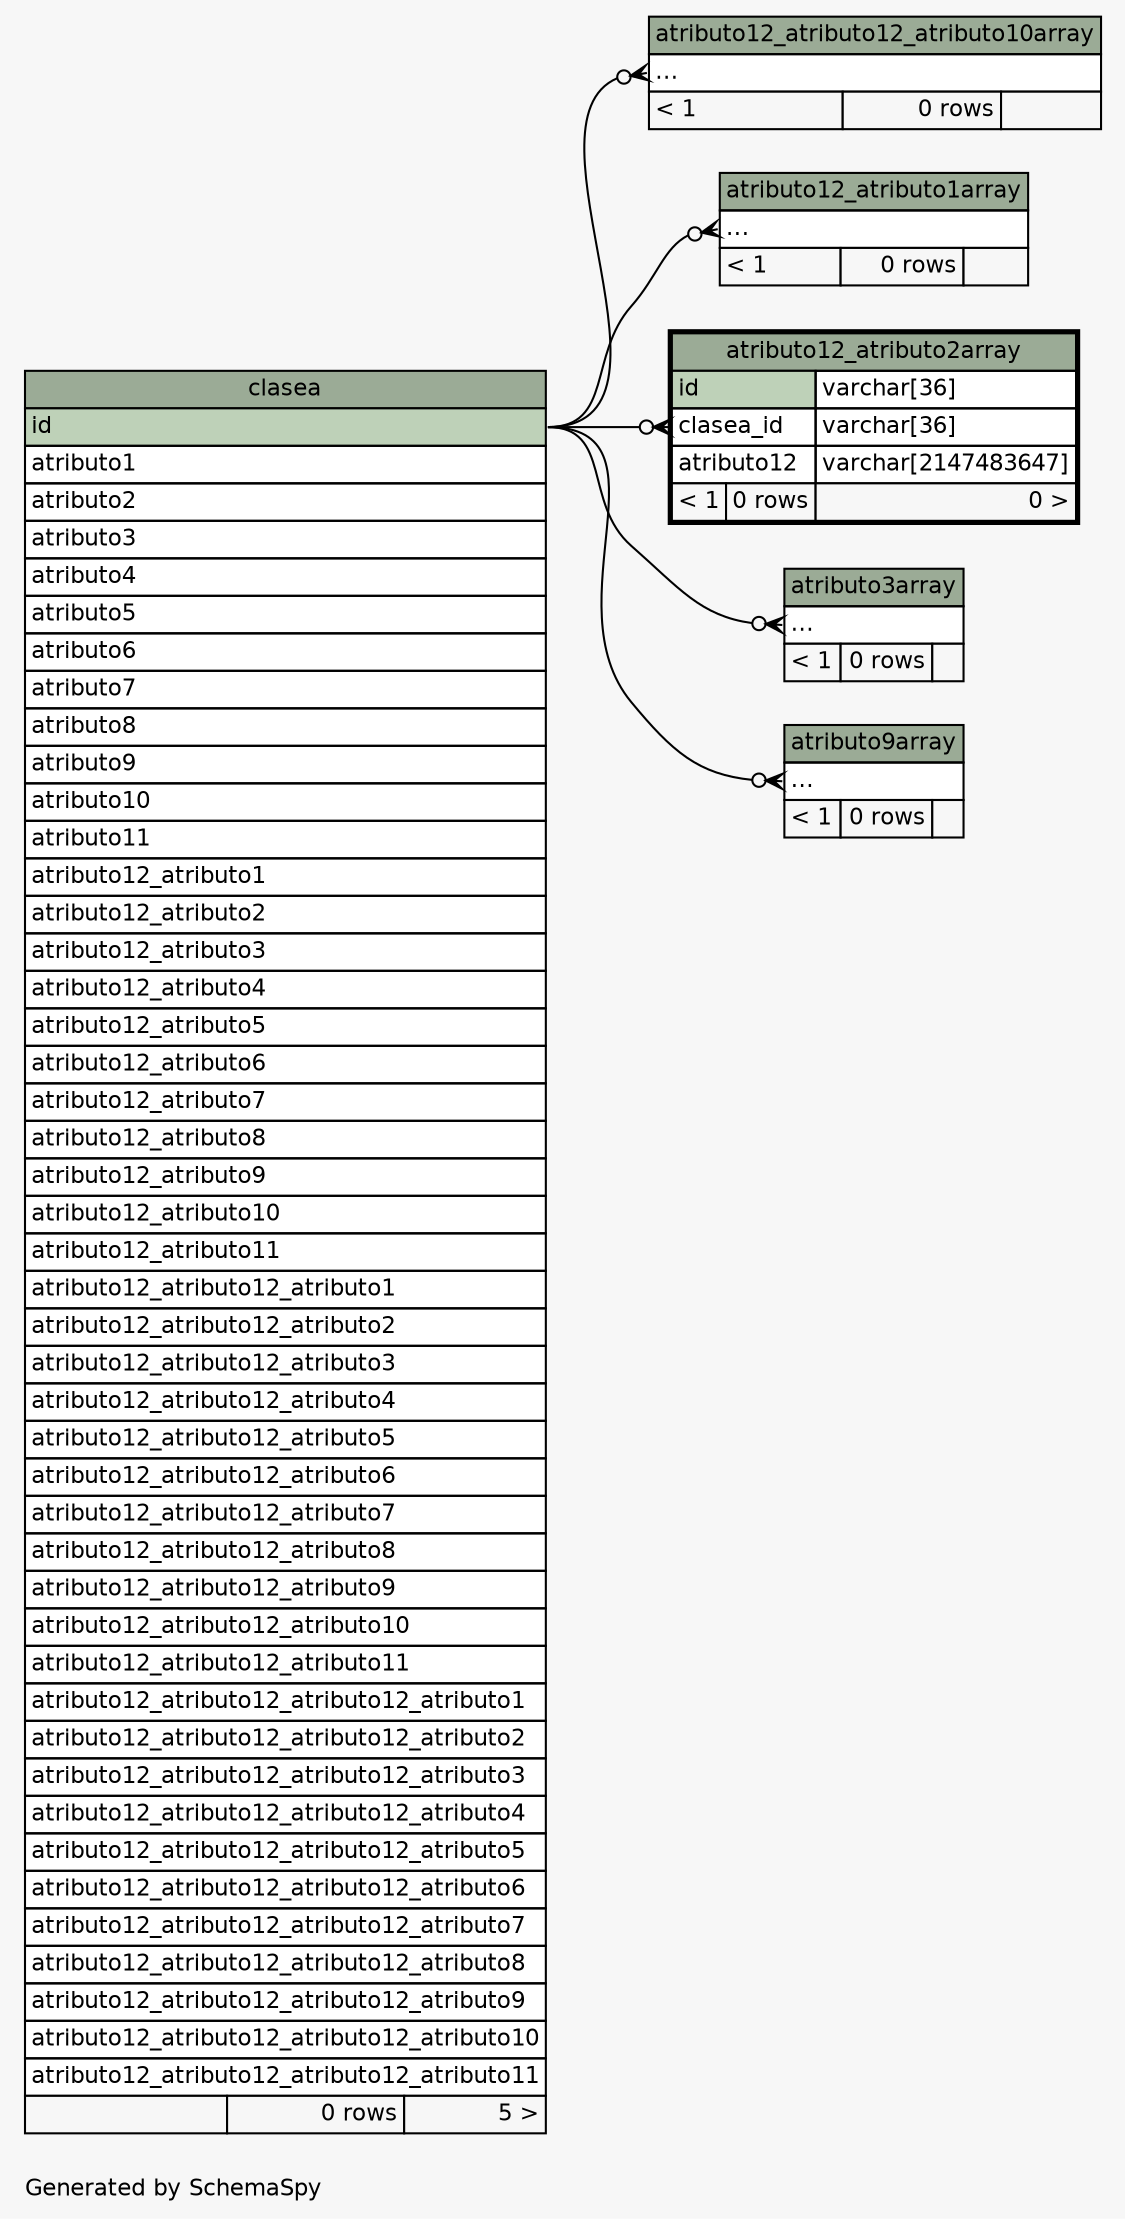 // dot 2.38.0 on Windows 10 10.0
// SchemaSpy rev 590
digraph "twoDegreesRelationshipsDiagram" {
  graph [
    rankdir="RL"
    bgcolor="#f7f7f7"
    label="\nGenerated by SchemaSpy"
    labeljust="l"
    nodesep="0.18"
    ranksep="0.46"
    fontname="Helvetica"
    fontsize="11"
  ];
  node [
    fontname="Helvetica"
    fontsize="11"
    shape="plaintext"
  ];
  edge [
    arrowsize="0.8"
  ];
  "atributo12_atributo12_atributo10array":"elipses":w -> "clasea":"id":e [arrowhead=none dir=back arrowtail=crowodot];
  "atributo12_atributo1array":"elipses":w -> "clasea":"id":e [arrowhead=none dir=back arrowtail=crowodot];
  "atributo12_atributo2array":"clasea_id":w -> "clasea":"id":e [arrowhead=none dir=back arrowtail=crowodot];
  "atributo3array":"elipses":w -> "clasea":"id":e [arrowhead=none dir=back arrowtail=crowodot];
  "atributo9array":"elipses":w -> "clasea":"id":e [arrowhead=none dir=back arrowtail=crowodot];
  "atributo12_atributo12_atributo10array" [
    label=<
    <TABLE BORDER="0" CELLBORDER="1" CELLSPACING="0" BGCOLOR="#ffffff">
      <TR><TD COLSPAN="3" BGCOLOR="#9bab96" ALIGN="CENTER">atributo12_atributo12_atributo10array</TD></TR>
      <TR><TD PORT="elipses" COLSPAN="3" ALIGN="LEFT">...</TD></TR>
      <TR><TD ALIGN="LEFT" BGCOLOR="#f7f7f7">&lt; 1</TD><TD ALIGN="RIGHT" BGCOLOR="#f7f7f7">0 rows</TD><TD ALIGN="RIGHT" BGCOLOR="#f7f7f7">  </TD></TR>
    </TABLE>>
    URL="atributo12_atributo12_atributo10array.html"
    tooltip="atributo12_atributo12_atributo10array"
  ];
  "atributo12_atributo1array" [
    label=<
    <TABLE BORDER="0" CELLBORDER="1" CELLSPACING="0" BGCOLOR="#ffffff">
      <TR><TD COLSPAN="3" BGCOLOR="#9bab96" ALIGN="CENTER">atributo12_atributo1array</TD></TR>
      <TR><TD PORT="elipses" COLSPAN="3" ALIGN="LEFT">...</TD></TR>
      <TR><TD ALIGN="LEFT" BGCOLOR="#f7f7f7">&lt; 1</TD><TD ALIGN="RIGHT" BGCOLOR="#f7f7f7">0 rows</TD><TD ALIGN="RIGHT" BGCOLOR="#f7f7f7">  </TD></TR>
    </TABLE>>
    URL="atributo12_atributo1array.html"
    tooltip="atributo12_atributo1array"
  ];
  "atributo12_atributo2array" [
    label=<
    <TABLE BORDER="2" CELLBORDER="1" CELLSPACING="0" BGCOLOR="#ffffff">
      <TR><TD COLSPAN="3" BGCOLOR="#9bab96" ALIGN="CENTER">atributo12_atributo2array</TD></TR>
      <TR><TD PORT="id" COLSPAN="2" BGCOLOR="#bed1b8" ALIGN="LEFT">id</TD><TD PORT="id.type" ALIGN="LEFT">varchar[36]</TD></TR>
      <TR><TD PORT="clasea_id" COLSPAN="2" ALIGN="LEFT">clasea_id</TD><TD PORT="clasea_id.type" ALIGN="LEFT">varchar[36]</TD></TR>
      <TR><TD PORT="atributo12" COLSPAN="2" ALIGN="LEFT">atributo12</TD><TD PORT="atributo12.type" ALIGN="LEFT">varchar[2147483647]</TD></TR>
      <TR><TD ALIGN="LEFT" BGCOLOR="#f7f7f7">&lt; 1</TD><TD ALIGN="RIGHT" BGCOLOR="#f7f7f7">0 rows</TD><TD ALIGN="RIGHT" BGCOLOR="#f7f7f7">0 &gt;</TD></TR>
    </TABLE>>
    URL="atributo12_atributo2array.html"
    tooltip="atributo12_atributo2array"
  ];
  "atributo3array" [
    label=<
    <TABLE BORDER="0" CELLBORDER="1" CELLSPACING="0" BGCOLOR="#ffffff">
      <TR><TD COLSPAN="3" BGCOLOR="#9bab96" ALIGN="CENTER">atributo3array</TD></TR>
      <TR><TD PORT="elipses" COLSPAN="3" ALIGN="LEFT">...</TD></TR>
      <TR><TD ALIGN="LEFT" BGCOLOR="#f7f7f7">&lt; 1</TD><TD ALIGN="RIGHT" BGCOLOR="#f7f7f7">0 rows</TD><TD ALIGN="RIGHT" BGCOLOR="#f7f7f7">  </TD></TR>
    </TABLE>>
    URL="atributo3array.html"
    tooltip="atributo3array"
  ];
  "atributo9array" [
    label=<
    <TABLE BORDER="0" CELLBORDER="1" CELLSPACING="0" BGCOLOR="#ffffff">
      <TR><TD COLSPAN="3" BGCOLOR="#9bab96" ALIGN="CENTER">atributo9array</TD></TR>
      <TR><TD PORT="elipses" COLSPAN="3" ALIGN="LEFT">...</TD></TR>
      <TR><TD ALIGN="LEFT" BGCOLOR="#f7f7f7">&lt; 1</TD><TD ALIGN="RIGHT" BGCOLOR="#f7f7f7">0 rows</TD><TD ALIGN="RIGHT" BGCOLOR="#f7f7f7">  </TD></TR>
    </TABLE>>
    URL="atributo9array.html"
    tooltip="atributo9array"
  ];
  "clasea" [
    label=<
    <TABLE BORDER="0" CELLBORDER="1" CELLSPACING="0" BGCOLOR="#ffffff">
      <TR><TD COLSPAN="3" BGCOLOR="#9bab96" ALIGN="CENTER">clasea</TD></TR>
      <TR><TD PORT="id" COLSPAN="3" BGCOLOR="#bed1b8" ALIGN="LEFT">id</TD></TR>
      <TR><TD PORT="atributo1" COLSPAN="3" ALIGN="LEFT">atributo1</TD></TR>
      <TR><TD PORT="atributo2" COLSPAN="3" ALIGN="LEFT">atributo2</TD></TR>
      <TR><TD PORT="atributo3" COLSPAN="3" ALIGN="LEFT">atributo3</TD></TR>
      <TR><TD PORT="atributo4" COLSPAN="3" ALIGN="LEFT">atributo4</TD></TR>
      <TR><TD PORT="atributo5" COLSPAN="3" ALIGN="LEFT">atributo5</TD></TR>
      <TR><TD PORT="atributo6" COLSPAN="3" ALIGN="LEFT">atributo6</TD></TR>
      <TR><TD PORT="atributo7" COLSPAN="3" ALIGN="LEFT">atributo7</TD></TR>
      <TR><TD PORT="atributo8" COLSPAN="3" ALIGN="LEFT">atributo8</TD></TR>
      <TR><TD PORT="atributo9" COLSPAN="3" ALIGN="LEFT">atributo9</TD></TR>
      <TR><TD PORT="atributo10" COLSPAN="3" ALIGN="LEFT">atributo10</TD></TR>
      <TR><TD PORT="atributo11" COLSPAN="3" ALIGN="LEFT">atributo11</TD></TR>
      <TR><TD PORT="atributo12_atributo1" COLSPAN="3" ALIGN="LEFT">atributo12_atributo1</TD></TR>
      <TR><TD PORT="atributo12_atributo2" COLSPAN="3" ALIGN="LEFT">atributo12_atributo2</TD></TR>
      <TR><TD PORT="atributo12_atributo3" COLSPAN="3" ALIGN="LEFT">atributo12_atributo3</TD></TR>
      <TR><TD PORT="atributo12_atributo4" COLSPAN="3" ALIGN="LEFT">atributo12_atributo4</TD></TR>
      <TR><TD PORT="atributo12_atributo5" COLSPAN="3" ALIGN="LEFT">atributo12_atributo5</TD></TR>
      <TR><TD PORT="atributo12_atributo6" COLSPAN="3" ALIGN="LEFT">atributo12_atributo6</TD></TR>
      <TR><TD PORT="atributo12_atributo7" COLSPAN="3" ALIGN="LEFT">atributo12_atributo7</TD></TR>
      <TR><TD PORT="atributo12_atributo8" COLSPAN="3" ALIGN="LEFT">atributo12_atributo8</TD></TR>
      <TR><TD PORT="atributo12_atributo9" COLSPAN="3" ALIGN="LEFT">atributo12_atributo9</TD></TR>
      <TR><TD PORT="atributo12_atributo10" COLSPAN="3" ALIGN="LEFT">atributo12_atributo10</TD></TR>
      <TR><TD PORT="atributo12_atributo11" COLSPAN="3" ALIGN="LEFT">atributo12_atributo11</TD></TR>
      <TR><TD PORT="atributo12_atributo12_atributo1" COLSPAN="3" ALIGN="LEFT">atributo12_atributo12_atributo1</TD></TR>
      <TR><TD PORT="atributo12_atributo12_atributo2" COLSPAN="3" ALIGN="LEFT">atributo12_atributo12_atributo2</TD></TR>
      <TR><TD PORT="atributo12_atributo12_atributo3" COLSPAN="3" ALIGN="LEFT">atributo12_atributo12_atributo3</TD></TR>
      <TR><TD PORT="atributo12_atributo12_atributo4" COLSPAN="3" ALIGN="LEFT">atributo12_atributo12_atributo4</TD></TR>
      <TR><TD PORT="atributo12_atributo12_atributo5" COLSPAN="3" ALIGN="LEFT">atributo12_atributo12_atributo5</TD></TR>
      <TR><TD PORT="atributo12_atributo12_atributo6" COLSPAN="3" ALIGN="LEFT">atributo12_atributo12_atributo6</TD></TR>
      <TR><TD PORT="atributo12_atributo12_atributo7" COLSPAN="3" ALIGN="LEFT">atributo12_atributo12_atributo7</TD></TR>
      <TR><TD PORT="atributo12_atributo12_atributo8" COLSPAN="3" ALIGN="LEFT">atributo12_atributo12_atributo8</TD></TR>
      <TR><TD PORT="atributo12_atributo12_atributo9" COLSPAN="3" ALIGN="LEFT">atributo12_atributo12_atributo9</TD></TR>
      <TR><TD PORT="atributo12_atributo12_atributo10" COLSPAN="3" ALIGN="LEFT">atributo12_atributo12_atributo10</TD></TR>
      <TR><TD PORT="atributo12_atributo12_atributo11" COLSPAN="3" ALIGN="LEFT">atributo12_atributo12_atributo11</TD></TR>
      <TR><TD PORT="atributo12_atributo12_atributo12_atributo1" COLSPAN="3" ALIGN="LEFT">atributo12_atributo12_atributo12_atributo1</TD></TR>
      <TR><TD PORT="atributo12_atributo12_atributo12_atributo2" COLSPAN="3" ALIGN="LEFT">atributo12_atributo12_atributo12_atributo2</TD></TR>
      <TR><TD PORT="atributo12_atributo12_atributo12_atributo3" COLSPAN="3" ALIGN="LEFT">atributo12_atributo12_atributo12_atributo3</TD></TR>
      <TR><TD PORT="atributo12_atributo12_atributo12_atributo4" COLSPAN="3" ALIGN="LEFT">atributo12_atributo12_atributo12_atributo4</TD></TR>
      <TR><TD PORT="atributo12_atributo12_atributo12_atributo5" COLSPAN="3" ALIGN="LEFT">atributo12_atributo12_atributo12_atributo5</TD></TR>
      <TR><TD PORT="atributo12_atributo12_atributo12_atributo6" COLSPAN="3" ALIGN="LEFT">atributo12_atributo12_atributo12_atributo6</TD></TR>
      <TR><TD PORT="atributo12_atributo12_atributo12_atributo7" COLSPAN="3" ALIGN="LEFT">atributo12_atributo12_atributo12_atributo7</TD></TR>
      <TR><TD PORT="atributo12_atributo12_atributo12_atributo8" COLSPAN="3" ALIGN="LEFT">atributo12_atributo12_atributo12_atributo8</TD></TR>
      <TR><TD PORT="atributo12_atributo12_atributo12_atributo9" COLSPAN="3" ALIGN="LEFT">atributo12_atributo12_atributo12_atributo9</TD></TR>
      <TR><TD PORT="atributo12_atributo12_atributo12_atributo10" COLSPAN="3" ALIGN="LEFT">atributo12_atributo12_atributo12_atributo10</TD></TR>
      <TR><TD PORT="atributo12_atributo12_atributo12_atributo11" COLSPAN="3" ALIGN="LEFT">atributo12_atributo12_atributo12_atributo11</TD></TR>
      <TR><TD ALIGN="LEFT" BGCOLOR="#f7f7f7">  </TD><TD ALIGN="RIGHT" BGCOLOR="#f7f7f7">0 rows</TD><TD ALIGN="RIGHT" BGCOLOR="#f7f7f7">5 &gt;</TD></TR>
    </TABLE>>
    URL="clasea.html"
    tooltip="clasea"
  ];
}
